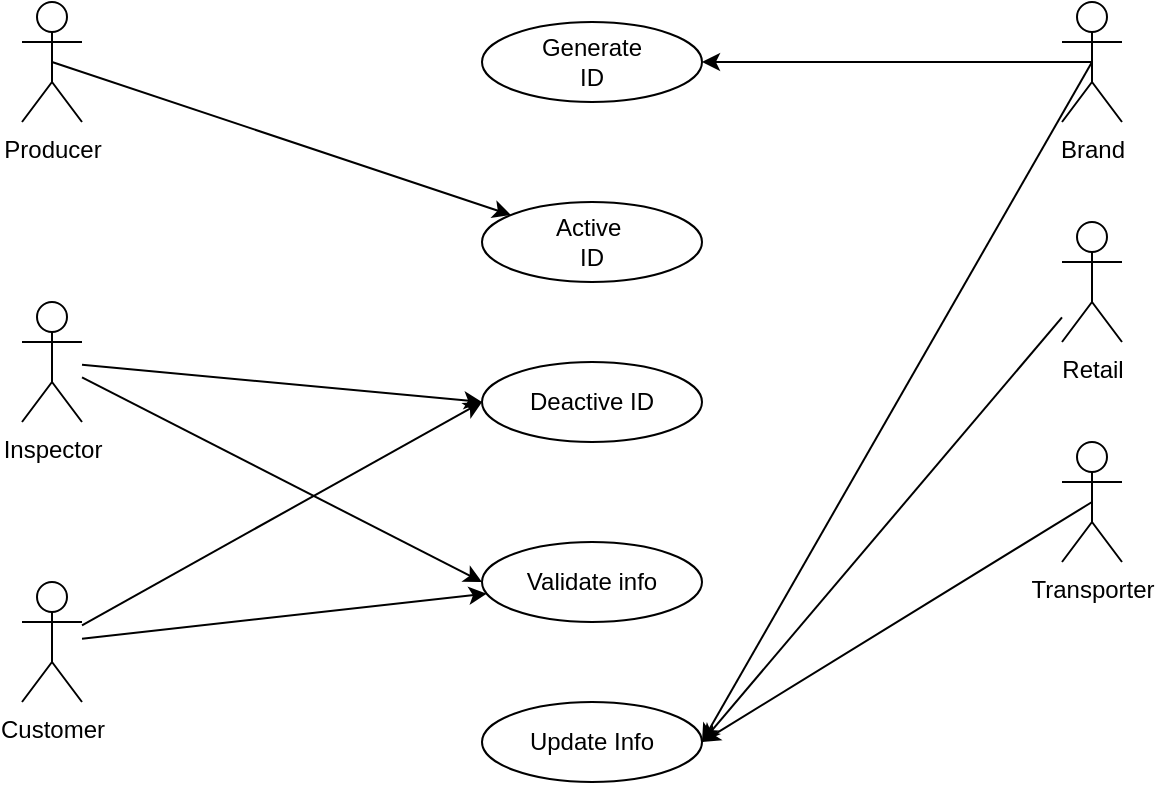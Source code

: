<mxfile version="12.6.5" type="github" pages="3">
  <diagram id="nksvuGeWxwrTVunCKfY6" name="useCase">
    <mxGraphModel dx="932" dy="438" grid="1" gridSize="10" guides="1" tooltips="1" connect="1" arrows="1" fold="1" page="1" pageScale="1" pageWidth="1169" pageHeight="827" math="0" shadow="0">
      <root>
        <mxCell id="0"/>
        <mxCell id="1" parent="0"/>
        <mxCell id="CqgRX8FtGQiThjEqMBvc-17" style="edgeStyle=none;rounded=0;orthogonalLoop=1;jettySize=auto;html=1;" parent="1" source="vSNpblKckmbxAvy8a_Fv-1" target="CqgRX8FtGQiThjEqMBvc-16" edge="1">
          <mxGeometry relative="1" as="geometry"/>
        </mxCell>
        <mxCell id="CqgRX8FtGQiThjEqMBvc-21" style="edgeStyle=none;rounded=0;orthogonalLoop=1;jettySize=auto;html=1;entryX=0;entryY=0.5;entryDx=0;entryDy=0;" parent="1" source="vSNpblKckmbxAvy8a_Fv-1" target="CqgRX8FtGQiThjEqMBvc-19" edge="1">
          <mxGeometry relative="1" as="geometry"/>
        </mxCell>
        <mxCell id="vSNpblKckmbxAvy8a_Fv-1" value="Customer" style="shape=umlActor;html=1;verticalLabelPosition=bottom;verticalAlign=top;align=center;" parent="1" vertex="1">
          <mxGeometry x="180" y="410" width="30" height="60" as="geometry"/>
        </mxCell>
        <mxCell id="vSNpblKckmbxAvy8a_Fv-3" value="Generate &lt;br&gt;ID" style="ellipse;whiteSpace=wrap;html=1;" parent="1" vertex="1">
          <mxGeometry x="410" y="130" width="110" height="40" as="geometry"/>
        </mxCell>
        <mxCell id="CqgRX8FtGQiThjEqMBvc-22" style="edgeStyle=none;rounded=0;orthogonalLoop=1;jettySize=auto;html=1;entryX=0;entryY=0.5;entryDx=0;entryDy=0;" parent="1" source="uFN37FTo8-szNVi0gwyl-5" target="CqgRX8FtGQiThjEqMBvc-16" edge="1">
          <mxGeometry relative="1" as="geometry"/>
        </mxCell>
        <mxCell id="CqgRX8FtGQiThjEqMBvc-23" style="edgeStyle=none;rounded=0;orthogonalLoop=1;jettySize=auto;html=1;entryX=0;entryY=0.5;entryDx=0;entryDy=0;" parent="1" source="uFN37FTo8-szNVi0gwyl-5" target="CqgRX8FtGQiThjEqMBvc-19" edge="1">
          <mxGeometry relative="1" as="geometry"/>
        </mxCell>
        <mxCell id="uFN37FTo8-szNVi0gwyl-5" value="Inspector" style="shape=umlActor;html=1;verticalLabelPosition=bottom;verticalAlign=top;align=center;" parent="1" vertex="1">
          <mxGeometry x="180" y="270" width="30" height="60" as="geometry"/>
        </mxCell>
        <mxCell id="CqgRX8FtGQiThjEqMBvc-10" style="edgeStyle=orthogonalEdgeStyle;rounded=0;orthogonalLoop=1;jettySize=auto;html=1;exitX=0.5;exitY=0.5;exitDx=0;exitDy=0;exitPerimeter=0;" parent="1" source="uFN37FTo8-szNVi0gwyl-6" target="vSNpblKckmbxAvy8a_Fv-3" edge="1">
          <mxGeometry relative="1" as="geometry"/>
        </mxCell>
        <mxCell id="CqgRX8FtGQiThjEqMBvc-15" style="rounded=0;orthogonalLoop=1;jettySize=auto;html=1;exitX=0.5;exitY=0.5;exitDx=0;exitDy=0;exitPerimeter=0;entryX=1;entryY=0.5;entryDx=0;entryDy=0;" parent="1" source="uFN37FTo8-szNVi0gwyl-6" target="CqgRX8FtGQiThjEqMBvc-13" edge="1">
          <mxGeometry relative="1" as="geometry"/>
        </mxCell>
        <mxCell id="uFN37FTo8-szNVi0gwyl-6" value="Brand" style="shape=umlActor;html=1;verticalLabelPosition=bottom;verticalAlign=top;align=center;" parent="1" vertex="1">
          <mxGeometry x="700" y="120" width="30" height="60" as="geometry"/>
        </mxCell>
        <mxCell id="CqgRX8FtGQiThjEqMBvc-14" style="rounded=0;orthogonalLoop=1;jettySize=auto;html=1;exitX=0.5;exitY=0.5;exitDx=0;exitDy=0;exitPerimeter=0;entryX=1;entryY=0.5;entryDx=0;entryDy=0;" parent="1" source="uFN37FTo8-szNVi0gwyl-7" target="CqgRX8FtGQiThjEqMBvc-13" edge="1">
          <mxGeometry relative="1" as="geometry"/>
        </mxCell>
        <mxCell id="uFN37FTo8-szNVi0gwyl-7" value="Transporter" style="shape=umlActor;html=1;verticalLabelPosition=bottom;verticalAlign=top;align=center;" parent="1" vertex="1">
          <mxGeometry x="700" y="340" width="30" height="60" as="geometry"/>
        </mxCell>
        <mxCell id="CqgRX8FtGQiThjEqMBvc-12" style="rounded=0;orthogonalLoop=1;jettySize=auto;html=1;exitX=0.5;exitY=0.5;exitDx=0;exitDy=0;exitPerimeter=0;" parent="1" source="CqgRX8FtGQiThjEqMBvc-2" target="CqgRX8FtGQiThjEqMBvc-11" edge="1">
          <mxGeometry relative="1" as="geometry"/>
        </mxCell>
        <mxCell id="CqgRX8FtGQiThjEqMBvc-2" value="Producer" style="shape=umlActor;html=1;verticalLabelPosition=bottom;verticalAlign=top;align=center;" parent="1" vertex="1">
          <mxGeometry x="180" y="120" width="30" height="60" as="geometry"/>
        </mxCell>
        <mxCell id="CqgRX8FtGQiThjEqMBvc-11" value="Active&amp;nbsp;&lt;br&gt;ID" style="ellipse;whiteSpace=wrap;html=1;" parent="1" vertex="1">
          <mxGeometry x="410" y="220" width="110" height="40" as="geometry"/>
        </mxCell>
        <mxCell id="CqgRX8FtGQiThjEqMBvc-13" value="Update Info" style="ellipse;whiteSpace=wrap;html=1;" parent="1" vertex="1">
          <mxGeometry x="410" y="470" width="110" height="40" as="geometry"/>
        </mxCell>
        <mxCell id="CqgRX8FtGQiThjEqMBvc-16" value="Validate info" style="ellipse;whiteSpace=wrap;html=1;" parent="1" vertex="1">
          <mxGeometry x="410" y="390" width="110" height="40" as="geometry"/>
        </mxCell>
        <mxCell id="CqgRX8FtGQiThjEqMBvc-19" value="Deactive ID" style="ellipse;whiteSpace=wrap;html=1;" parent="1" vertex="1">
          <mxGeometry x="410" y="300" width="110" height="40" as="geometry"/>
        </mxCell>
        <mxCell id="qUduduxhzJnPnH2KdTUB-3" style="edgeStyle=none;rounded=0;orthogonalLoop=1;jettySize=auto;html=1;entryX=1;entryY=0.5;entryDx=0;entryDy=0;" parent="1" source="qUduduxhzJnPnH2KdTUB-2" target="CqgRX8FtGQiThjEqMBvc-13" edge="1">
          <mxGeometry relative="1" as="geometry"/>
        </mxCell>
        <mxCell id="qUduduxhzJnPnH2KdTUB-2" value="Retail" style="shape=umlActor;html=1;verticalLabelPosition=bottom;verticalAlign=top;align=center;" parent="1" vertex="1">
          <mxGeometry x="700" y="230" width="30" height="60" as="geometry"/>
        </mxCell>
      </root>
    </mxGraphModel>
  </diagram>
  <diagram id="bHbo3EqNhxjC3z59tRR1" name="Flow">
    <mxGraphModel dx="1331" dy="626" grid="1" gridSize="10" guides="1" tooltips="1" connect="1" arrows="1" fold="1" page="1" pageScale="1" pageWidth="1169" pageHeight="827" math="0" shadow="0">
      <root>
        <mxCell id="XoArLasG3t8UCexi_esO-0"/>
        <mxCell id="XoArLasG3t8UCexi_esO-1" parent="XoArLasG3t8UCexi_esO-0"/>
        <mxCell id="F9qyHLBw6WuoYQ3u9pmd-2" style="edgeStyle=none;rounded=0;orthogonalLoop=1;jettySize=auto;html=1;exitX=0.5;exitY=1;exitDx=0;exitDy=0;exitPerimeter=0;" parent="XoArLasG3t8UCexi_esO-1" source="F9qyHLBw6WuoYQ3u9pmd-0" target="F9qyHLBw6WuoYQ3u9pmd-1" edge="1">
          <mxGeometry relative="1" as="geometry"/>
        </mxCell>
        <mxCell id="F9qyHLBw6WuoYQ3u9pmd-0" value="" style="html=1;shape=mxgraph.sysml.actFinal;strokeWidth=2;verticalLabelPosition=bottom;verticalAlignment=top;" parent="XoArLasG3t8UCexi_esO-1" vertex="1">
          <mxGeometry x="215" y="80" width="10" height="10" as="geometry"/>
        </mxCell>
        <mxCell id="F9qyHLBw6WuoYQ3u9pmd-8" style="edgeStyle=none;rounded=0;orthogonalLoop=1;jettySize=auto;html=1;exitX=1;exitY=0.5;exitDx=0;exitDy=0;entryX=0;entryY=0.5;entryDx=0;entryDy=0;" parent="XoArLasG3t8UCexi_esO-1" source="F9qyHLBw6WuoYQ3u9pmd-1" target="F9qyHLBw6WuoYQ3u9pmd-7" edge="1">
          <mxGeometry relative="1" as="geometry"/>
        </mxCell>
        <mxCell id="F9qyHLBw6WuoYQ3u9pmd-1" value="Generate ID" style="shape=rect;html=1;rounded=1;whiteSpace=wrap;align=center;" parent="XoArLasG3t8UCexi_esO-1" vertex="1">
          <mxGeometry x="190" y="120" width="60" height="30" as="geometry"/>
        </mxCell>
        <mxCell id="F9qyHLBw6WuoYQ3u9pmd-5" value="Brand" style="text;html=1;align=center;verticalAlign=middle;resizable=0;points=[];autosize=1;" parent="XoArLasG3t8UCexi_esO-1" vertex="1">
          <mxGeometry x="195" y="10" width="50" height="20" as="geometry"/>
        </mxCell>
        <mxCell id="F9qyHLBw6WuoYQ3u9pmd-6" value="Producer" style="text;html=1;align=center;verticalAlign=middle;resizable=0;points=[];autosize=1;" parent="XoArLasG3t8UCexi_esO-1" vertex="1">
          <mxGeometry x="380" y="10" width="60" height="20" as="geometry"/>
        </mxCell>
        <mxCell id="F9qyHLBw6WuoYQ3u9pmd-16" style="edgeStyle=none;rounded=0;orthogonalLoop=1;jettySize=auto;html=1;exitX=1;exitY=0.5;exitDx=0;exitDy=0;entryX=0;entryY=0.5;entryDx=0;entryDy=0;" parent="XoArLasG3t8UCexi_esO-1" source="F9qyHLBw6WuoYQ3u9pmd-7" target="F9qyHLBw6WuoYQ3u9pmd-15" edge="1">
          <mxGeometry relative="1" as="geometry"/>
        </mxCell>
        <mxCell id="F9qyHLBw6WuoYQ3u9pmd-7" value="Active ID" style="shape=rect;html=1;rounded=1;whiteSpace=wrap;align=center;" parent="XoArLasG3t8UCexi_esO-1" vertex="1">
          <mxGeometry x="380" y="120" width="60" height="30" as="geometry"/>
        </mxCell>
        <mxCell id="F9qyHLBw6WuoYQ3u9pmd-11" value="" style="endArrow=none;html=1;" parent="XoArLasG3t8UCexi_esO-1" edge="1">
          <mxGeometry width="50" height="50" relative="1" as="geometry">
            <mxPoint x="800" y="315.854" as="sourcePoint"/>
            <mxPoint x="800.0" y="10" as="targetPoint"/>
          </mxGeometry>
        </mxCell>
        <mxCell id="F9qyHLBw6WuoYQ3u9pmd-13" value="" style="endArrow=none;html=1;" parent="XoArLasG3t8UCexi_esO-1" edge="1">
          <mxGeometry width="50" height="50" relative="1" as="geometry">
            <mxPoint x="170" y="40" as="sourcePoint"/>
            <mxPoint x="960" y="40" as="targetPoint"/>
          </mxGeometry>
        </mxCell>
        <mxCell id="F9qyHLBw6WuoYQ3u9pmd-14" value="Transporter" style="text;html=1;align=center;verticalAlign=middle;resizable=0;points=[];autosize=1;" parent="XoArLasG3t8UCexi_esO-1" vertex="1">
          <mxGeometry x="520" y="10" width="80" height="20" as="geometry"/>
        </mxCell>
        <mxCell id="KVcyIooqnfLDOHt19eM6-3" style="edgeStyle=none;rounded=0;orthogonalLoop=1;jettySize=auto;html=1;exitX=1;exitY=0.5;exitDx=0;exitDy=0;" parent="XoArLasG3t8UCexi_esO-1" source="F9qyHLBw6WuoYQ3u9pmd-15" target="KVcyIooqnfLDOHt19eM6-2" edge="1">
          <mxGeometry relative="1" as="geometry"/>
        </mxCell>
        <mxCell id="F9qyHLBw6WuoYQ3u9pmd-15" value="Update Info" style="shape=rect;html=1;rounded=1;whiteSpace=wrap;align=center;" parent="XoArLasG3t8UCexi_esO-1" vertex="1">
          <mxGeometry x="530" y="120" width="60" height="30" as="geometry"/>
        </mxCell>
        <mxCell id="KVcyIooqnfLDOHt19eM6-0" value="Retail" style="text;html=1;align=center;verticalAlign=middle;resizable=0;points=[];autosize=1;" parent="XoArLasG3t8UCexi_esO-1" vertex="1">
          <mxGeometry x="690" y="10" width="50" height="20" as="geometry"/>
        </mxCell>
        <mxCell id="KVcyIooqnfLDOHt19eM6-8" style="edgeStyle=none;rounded=0;orthogonalLoop=1;jettySize=auto;html=1;entryX=0;entryY=0.5;entryDx=0;entryDy=0;" parent="XoArLasG3t8UCexi_esO-1" target="KVcyIooqnfLDOHt19eM6-6" edge="1">
          <mxGeometry relative="1" as="geometry">
            <mxPoint x="750" y="135" as="sourcePoint"/>
          </mxGeometry>
        </mxCell>
        <mxCell id="KVcyIooqnfLDOHt19eM6-2" value="Update Info" style="shape=rect;html=1;rounded=1;whiteSpace=wrap;align=center;" parent="XoArLasG3t8UCexi_esO-1" vertex="1">
          <mxGeometry x="685" y="120" width="60" height="30" as="geometry"/>
        </mxCell>
        <mxCell id="KVcyIooqnfLDOHt19eM6-4" value="Customer" style="text;html=1;align=center;verticalAlign=middle;resizable=0;points=[];autosize=1;" parent="XoArLasG3t8UCexi_esO-1" vertex="1">
          <mxGeometry x="845" y="10" width="70" height="20" as="geometry"/>
        </mxCell>
        <mxCell id="KVcyIooqnfLDOHt19eM6-13" style="edgeStyle=none;rounded=0;orthogonalLoop=1;jettySize=auto;html=1;exitX=0.5;exitY=1;exitDx=0;exitDy=0;entryX=0.5;entryY=0;entryDx=0;entryDy=0;" parent="XoArLasG3t8UCexi_esO-1" source="KVcyIooqnfLDOHt19eM6-6" edge="1">
          <mxGeometry relative="1" as="geometry">
            <mxPoint x="880" y="190" as="targetPoint"/>
          </mxGeometry>
        </mxCell>
        <mxCell id="KVcyIooqnfLDOHt19eM6-6" value="Validate Info" style="shape=rect;html=1;rounded=1;whiteSpace=wrap;align=center;" parent="XoArLasG3t8UCexi_esO-1" vertex="1">
          <mxGeometry x="850" y="120" width="60" height="30" as="geometry"/>
        </mxCell>
        <mxCell id="KVcyIooqnfLDOHt19eM6-18" style="edgeStyle=none;rounded=0;orthogonalLoop=1;jettySize=auto;html=1;exitX=0.5;exitY=1;exitDx=0;exitDy=0;entryX=0.5;entryY=0;entryDx=0;entryDy=0;" parent="XoArLasG3t8UCexi_esO-1" source="KVcyIooqnfLDOHt19eM6-14" target="KVcyIooqnfLDOHt19eM6-15" edge="1">
          <mxGeometry relative="1" as="geometry"/>
        </mxCell>
        <mxCell id="KVcyIooqnfLDOHt19eM6-14" value="Buy" style="shape=rect;html=1;rounded=1;whiteSpace=wrap;align=center;" parent="XoArLasG3t8UCexi_esO-1" vertex="1">
          <mxGeometry x="850" y="180" width="60" height="30" as="geometry"/>
        </mxCell>
        <mxCell id="KVcyIooqnfLDOHt19eM6-15" value="Deactive ID" style="shape=rect;html=1;rounded=1;whiteSpace=wrap;align=center;" parent="XoArLasG3t8UCexi_esO-1" vertex="1">
          <mxGeometry x="850" y="240" width="60" height="30" as="geometry"/>
        </mxCell>
        <mxCell id="KVcyIooqnfLDOHt19eM6-20" value="" style="endArrow=none;html=1;" parent="XoArLasG3t8UCexi_esO-1" edge="1">
          <mxGeometry width="50" height="50" relative="1" as="geometry">
            <mxPoint x="640" y="315.854" as="sourcePoint"/>
            <mxPoint x="640" y="10.0" as="targetPoint"/>
          </mxGeometry>
        </mxCell>
        <mxCell id="KVcyIooqnfLDOHt19eM6-22" value="" style="endArrow=none;html=1;" parent="XoArLasG3t8UCexi_esO-1" edge="1">
          <mxGeometry width="50" height="50" relative="1" as="geometry">
            <mxPoint x="480" y="315.854" as="sourcePoint"/>
            <mxPoint x="480" y="10.0" as="targetPoint"/>
          </mxGeometry>
        </mxCell>
        <mxCell id="KVcyIooqnfLDOHt19eM6-23" value="" style="endArrow=none;html=1;" parent="XoArLasG3t8UCexi_esO-1" edge="1">
          <mxGeometry width="50" height="50" relative="1" as="geometry">
            <mxPoint x="310" y="315.854" as="sourcePoint"/>
            <mxPoint x="310" y="10.0" as="targetPoint"/>
          </mxGeometry>
        </mxCell>
      </root>
    </mxGraphModel>
  </diagram>
  <diagram id="V9nVQxa28z32MNqiunTw" name="Data flow">
        <mxGraphModel dx="3033" dy="974" grid="1" gridSize="10" guides="1" tooltips="1" connect="1" arrows="1" fold="1" page="1" pageScale="1" pageWidth="1169" pageHeight="827" math="0" shadow="0">
            <root>
                <mxCell id="vF4jnY9H0wYPeIXsgqIk-0"/>
                <mxCell id="vF4jnY9H0wYPeIXsgqIk-1" parent="vF4jnY9H0wYPeIXsgqIk-0"/>
                <mxCell id="7I3kt75cxMb0EZfk8cyF-0" value="" style="shape=partialRectangle;right=0;left=0;strokeColor=#dddddd;fillColor=#ffffff;whiteSpace=wrap;" vertex="1" parent="vF4jnY9H0wYPeIXsgqIk-1">
                    <mxGeometry x="-240" y="40" width="380" height="140" as="geometry"/>
                  </mxCell>
                <mxCell id="7I3kt75cxMb0EZfk8cyF-1" value="" style="html=1;shadow=0;dashed=0;shape=mxgraph.bootstrap.horLines;strokeColor=inherit;fillColor=#000000;fillOpacity=3;resizeWidth=1;" vertex="1" parent="7I3kt75cxMb0EZfk8cyF-0">
                    <mxGeometry width="380.0" height="40" relative="1" as="geometry"/>
                  </mxCell>
                <mxCell id="7I3kt75cxMb0EZfk8cyF-2" value="Key" style="html=1;shadow=0;dashed=0;shape=mxgraph.bootstrap.rect;strokeColor=none;fillColor=none;fontSize=14;fontStyle=1;align=left;whiteSpace=wrap;resizeHeight=1;" vertex="1" parent="7I3kt75cxMb0EZfk8cyF-1">
                    <mxGeometry width="150" height="40" relative="1" as="geometry">
                        <mxPoint x="10" as="offset"/>
                      </mxGeometry>
                  </mxCell>
                <mxCell id="7I3kt75cxMb0EZfk8cyF-3" value="Value" style="html=1;shadow=0;dashed=0;shape=mxgraph.bootstrap.rect;strokeColor=none;fillColor=none;fontSize=14;fontStyle=1;align=left;whiteSpace=wrap;resizeHeight=1;" vertex="1" parent="7I3kt75cxMb0EZfk8cyF-1">
                    <mxGeometry width="150" height="40" relative="1" as="geometry">
                        <mxPoint x="200" as="offset"/>
                      </mxGeometry>
                  </mxCell>
                <mxCell id="7I3kt75cxMb0EZfk8cyF-4" value="" style="strokeColor=inherit;fillColor=inherit;gradientColor=inherit;html=1;shadow=0;dashed=0;shape=mxgraph.bootstrap.horLines;resizeWidth=1;" vertex="1" parent="7I3kt75cxMb0EZfk8cyF-0">
                    <mxGeometry width="380.0" height="50" relative="1" as="geometry">
                        <mxPoint y="40" as="offset"/>
                      </mxGeometry>
                  </mxCell>
                <mxCell id="7I3kt75cxMb0EZfk8cyF-5" value="ID" style="html=1;shadow=0;dashed=0;shape=mxgraph.bootstrap.rect;strokeColor=none;fillColor=none;fontSize=14;align=left;whiteSpace=wrap;resizeHeight=1;" vertex="1" parent="7I3kt75cxMb0EZfk8cyF-4">
                    <mxGeometry width="150" height="50" relative="1" as="geometry">
                        <mxPoint x="10" as="offset"/>
                      </mxGeometry>
                  </mxCell>
                <mxCell id="7I3kt75cxMb0EZfk8cyF-6" value="83af5bf8-16a9-4630-b217-de11ec2a3523" style="html=1;shadow=0;dashed=0;shape=mxgraph.bootstrap.rect;strokeColor=none;fillColor=none;fontSize=14;align=left;whiteSpace=wrap;resizeHeight=1;" vertex="1" parent="7I3kt75cxMb0EZfk8cyF-4">
                    <mxGeometry width="150" height="50" relative="1" as="geometry">
                        <mxPoint x="230" as="offset"/>
                      </mxGeometry>
                  </mxCell>
                <mxCell id="7I3kt75cxMb0EZfk8cyF-7" value="" style="strokeColor=inherit;fillColor=inherit;gradientColor=inherit;html=1;shadow=0;dashed=0;shape=mxgraph.bootstrap.horLines;resizeWidth=1;" vertex="1" parent="7I3kt75cxMb0EZfk8cyF-0">
                    <mxGeometry width="380.0" height="50" relative="1" as="geometry">
                        <mxPoint y="90" as="offset"/>
                      </mxGeometry>
                  </mxCell>
                <mxCell id="7I3kt75cxMb0EZfk8cyF-8" value="status" style="html=1;shadow=0;dashed=0;shape=mxgraph.bootstrap.rect;strokeColor=none;fillColor=none;fontSize=14;align=left;whiteSpace=wrap;resizeHeight=1;" vertex="1" parent="7I3kt75cxMb0EZfk8cyF-7">
                    <mxGeometry width="150" height="50" relative="1" as="geometry">
                        <mxPoint x="10" as="offset"/>
                      </mxGeometry>
                  </mxCell>
                <mxCell id="7I3kt75cxMb0EZfk8cyF-9" value="disable" style="html=1;shadow=0;dashed=0;shape=mxgraph.bootstrap.rect;strokeColor=none;fillColor=none;fontSize=14;align=left;whiteSpace=wrap;resizeHeight=1;" vertex="1" parent="7I3kt75cxMb0EZfk8cyF-7">
                    <mxGeometry width="150" height="50" relative="1" as="geometry">
                        <mxPoint x="230" as="offset"/>
                      </mxGeometry>
                  </mxCell>
                <mxCell id="2gKd5AyLNZ4BPTR488uZ-0" style="edgeStyle=none;rounded=0;orthogonalLoop=1;jettySize=auto;html=1;exitX=0.5;exitY=1;exitDx=0;exitDy=0;exitPerimeter=0;" edge="1" parent="vF4jnY9H0wYPeIXsgqIk-1" source="2gKd5AyLNZ4BPTR488uZ-1" target="2gKd5AyLNZ4BPTR488uZ-3">
                    <mxGeometry relative="1" as="geometry"/>
                  </mxCell>
                <mxCell id="2gKd5AyLNZ4BPTR488uZ-1" value="" style="html=1;shape=mxgraph.sysml.actFinal;strokeWidth=2;verticalLabelPosition=bottom;verticalAlignment=top;" vertex="1" parent="vF4jnY9H0wYPeIXsgqIk-1">
                    <mxGeometry x="215" y="80" width="10" height="10" as="geometry"/>
                  </mxCell>
                <mxCell id="2gKd5AyLNZ4BPTR488uZ-2" style="edgeStyle=none;rounded=0;orthogonalLoop=1;jettySize=auto;html=1;exitX=0.5;exitY=1;exitDx=0;exitDy=0;entryX=0.5;entryY=0;entryDx=0;entryDy=0;" edge="1" parent="vF4jnY9H0wYPeIXsgqIk-1" source="2gKd5AyLNZ4BPTR488uZ-3" target="2gKd5AyLNZ4BPTR488uZ-7">
                    <mxGeometry relative="1" as="geometry"/>
                  </mxCell>
                <mxCell id="2gKd5AyLNZ4BPTR488uZ-3" value="Generate ID" style="shape=rect;html=1;rounded=1;whiteSpace=wrap;align=center;" vertex="1" parent="vF4jnY9H0wYPeIXsgqIk-1">
                    <mxGeometry x="190" y="120" width="60" height="30" as="geometry"/>
                  </mxCell>
                <mxCell id="2gKd5AyLNZ4BPTR488uZ-6" style="edgeStyle=none;rounded=0;orthogonalLoop=1;jettySize=auto;html=1;exitX=0.5;exitY=1;exitDx=0;exitDy=0;entryX=0.5;entryY=0;entryDx=0;entryDy=0;" edge="1" parent="vF4jnY9H0wYPeIXsgqIk-1" source="2gKd5AyLNZ4BPTR488uZ-7" target="2gKd5AyLNZ4BPTR488uZ-12">
                    <mxGeometry relative="1" as="geometry"/>
                  </mxCell>
                <mxCell id="2gKd5AyLNZ4BPTR488uZ-7" value="Active ID" style="shape=rect;html=1;rounded=1;whiteSpace=wrap;align=center;" vertex="1" parent="vF4jnY9H0wYPeIXsgqIk-1">
                    <mxGeometry x="190" y="370" width="60" height="30" as="geometry"/>
                  </mxCell>
                <mxCell id="2gKd5AyLNZ4BPTR488uZ-145" style="edgeStyle=none;rounded=0;orthogonalLoop=1;jettySize=auto;html=1;" edge="1" parent="vF4jnY9H0wYPeIXsgqIk-1" source="2gKd5AyLNZ4BPTR488uZ-12" target="2gKd5AyLNZ4BPTR488uZ-20">
                    <mxGeometry relative="1" as="geometry"/>
                  </mxCell>
                <mxCell id="2gKd5AyLNZ4BPTR488uZ-12" value="Update Info" style="shape=rect;html=1;rounded=1;whiteSpace=wrap;align=center;" vertex="1" parent="vF4jnY9H0wYPeIXsgqIk-1">
                    <mxGeometry x="190" y="840" width="60" height="30" as="geometry"/>
                  </mxCell>
                <mxCell id="2gKd5AyLNZ4BPTR488uZ-20" value="Buy" style="shape=rect;html=1;rounded=1;whiteSpace=wrap;align=center;" vertex="1" parent="vF4jnY9H0wYPeIXsgqIk-1">
                    <mxGeometry x="190" y="1370" width="60" height="30" as="geometry"/>
                  </mxCell>
                <mxCell id="2gKd5AyLNZ4BPTR488uZ-26" value="" style="shape=partialRectangle;right=0;left=0;strokeColor=#dddddd;fillColor=#ffffff;whiteSpace=wrap;" vertex="1" parent="vF4jnY9H0wYPeIXsgqIk-1">
                    <mxGeometry x="-240" y="230" width="380" height="340" as="geometry"/>
                  </mxCell>
                <mxCell id="2gKd5AyLNZ4BPTR488uZ-27" value="" style="html=1;shadow=0;dashed=0;shape=mxgraph.bootstrap.horLines;strokeColor=inherit;fillColor=#000000;fillOpacity=3;resizeWidth=1;" vertex="1" parent="2gKd5AyLNZ4BPTR488uZ-26">
                    <mxGeometry width="380.0" height="40" relative="1" as="geometry"/>
                  </mxCell>
                <mxCell id="2gKd5AyLNZ4BPTR488uZ-28" value="Key" style="html=1;shadow=0;dashed=0;shape=mxgraph.bootstrap.rect;strokeColor=none;fillColor=none;fontSize=14;fontStyle=1;align=left;whiteSpace=wrap;resizeHeight=1;" vertex="1" parent="2gKd5AyLNZ4BPTR488uZ-27">
                    <mxGeometry width="150" height="40" relative="1" as="geometry">
                        <mxPoint x="10" as="offset"/>
                      </mxGeometry>
                  </mxCell>
                <mxCell id="2gKd5AyLNZ4BPTR488uZ-29" value="Value" style="html=1;shadow=0;dashed=0;shape=mxgraph.bootstrap.rect;strokeColor=none;fillColor=none;fontSize=14;fontStyle=1;align=left;whiteSpace=wrap;resizeHeight=1;" vertex="1" parent="2gKd5AyLNZ4BPTR488uZ-27">
                    <mxGeometry width="150" height="40" relative="1" as="geometry">
                        <mxPoint x="200" as="offset"/>
                      </mxGeometry>
                  </mxCell>
                <mxCell id="2gKd5AyLNZ4BPTR488uZ-30" value="" style="strokeColor=inherit;fillColor=inherit;gradientColor=inherit;html=1;shadow=0;dashed=0;shape=mxgraph.bootstrap.horLines;resizeWidth=1;" vertex="1" parent="2gKd5AyLNZ4BPTR488uZ-26">
                    <mxGeometry width="380.0" height="50" relative="1" as="geometry">
                        <mxPoint y="40" as="offset"/>
                      </mxGeometry>
                  </mxCell>
                <mxCell id="2gKd5AyLNZ4BPTR488uZ-31" value="ID" style="html=1;shadow=0;dashed=0;shape=mxgraph.bootstrap.rect;strokeColor=none;fillColor=none;fontSize=14;align=left;whiteSpace=wrap;resizeHeight=1;" vertex="1" parent="2gKd5AyLNZ4BPTR488uZ-30">
                    <mxGeometry width="150" height="50" relative="1" as="geometry">
                        <mxPoint x="10" as="offset"/>
                      </mxGeometry>
                  </mxCell>
                <mxCell id="2gKd5AyLNZ4BPTR488uZ-32" value="83af5bf8-16a9-4630-b217-de11ec2a3523" style="html=1;shadow=0;dashed=0;shape=mxgraph.bootstrap.rect;strokeColor=none;fillColor=none;fontSize=14;align=left;whiteSpace=wrap;resizeHeight=1;" vertex="1" parent="2gKd5AyLNZ4BPTR488uZ-30">
                    <mxGeometry width="150" height="50" relative="1" as="geometry">
                        <mxPoint x="230" as="offset"/>
                      </mxGeometry>
                  </mxCell>
                <mxCell id="2gKd5AyLNZ4BPTR488uZ-33" value="" style="strokeColor=inherit;fillColor=inherit;gradientColor=inherit;html=1;shadow=0;dashed=0;shape=mxgraph.bootstrap.horLines;resizeWidth=1;" vertex="1" parent="2gKd5AyLNZ4BPTR488uZ-26">
                    <mxGeometry width="380.0" height="50" relative="1" as="geometry">
                        <mxPoint y="90" as="offset"/>
                      </mxGeometry>
                  </mxCell>
                <mxCell id="2gKd5AyLNZ4BPTR488uZ-34" value="status" style="html=1;shadow=0;dashed=0;shape=mxgraph.bootstrap.rect;strokeColor=none;fillColor=none;fontSize=14;align=left;whiteSpace=wrap;resizeHeight=1;" vertex="1" parent="2gKd5AyLNZ4BPTR488uZ-33">
                    <mxGeometry width="150" height="50" relative="1" as="geometry">
                        <mxPoint x="10" as="offset"/>
                      </mxGeometry>
                  </mxCell>
                <mxCell id="2gKd5AyLNZ4BPTR488uZ-35" value="active" style="html=1;shadow=0;dashed=0;shape=mxgraph.bootstrap.rect;strokeColor=none;fillColor=none;fontSize=14;align=left;whiteSpace=wrap;resizeHeight=1;" vertex="1" parent="2gKd5AyLNZ4BPTR488uZ-33">
                    <mxGeometry width="150" height="50" relative="1" as="geometry">
                        <mxPoint x="230" as="offset"/>
                      </mxGeometry>
                  </mxCell>
                <mxCell id="2gKd5AyLNZ4BPTR488uZ-36" value="" style="strokeColor=inherit;fillColor=inherit;gradientColor=inherit;html=1;shadow=0;dashed=0;shape=mxgraph.bootstrap.horLines;resizeWidth=1;" vertex="1" parent="vF4jnY9H0wYPeIXsgqIk-1">
                    <mxGeometry x="-240" y="370" width="380.0" height="50" as="geometry">
                        <mxPoint y="90" as="offset"/>
                      </mxGeometry>
                  </mxCell>
                <mxCell id="2gKd5AyLNZ4BPTR488uZ-37" value="productName" style="html=1;shadow=0;dashed=0;shape=mxgraph.bootstrap.rect;strokeColor=none;fillColor=none;fontSize=14;align=left;whiteSpace=wrap;resizeHeight=1;" vertex="1" parent="2gKd5AyLNZ4BPTR488uZ-36">
                    <mxGeometry width="150" height="50" relative="1" as="geometry">
                        <mxPoint x="10" as="offset"/>
                      </mxGeometry>
                  </mxCell>
                <mxCell id="2gKd5AyLNZ4BPTR488uZ-38" value="Cà phê trung nguyên" style="html=1;shadow=0;dashed=0;shape=mxgraph.bootstrap.rect;strokeColor=none;fillColor=none;fontSize=14;align=left;whiteSpace=wrap;resizeHeight=1;" vertex="1" parent="2gKd5AyLNZ4BPTR488uZ-36">
                    <mxGeometry width="150" height="50" relative="1" as="geometry">
                        <mxPoint x="230" as="offset"/>
                      </mxGeometry>
                  </mxCell>
                <mxCell id="2gKd5AyLNZ4BPTR488uZ-39" value="" style="strokeColor=inherit;fillColor=inherit;gradientColor=inherit;html=1;shadow=0;dashed=0;shape=mxgraph.bootstrap.horLines;resizeWidth=1;" vertex="1" parent="vF4jnY9H0wYPeIXsgqIk-1">
                    <mxGeometry x="-240" y="420" width="380.0" height="50" as="geometry">
                        <mxPoint y="90" as="offset"/>
                      </mxGeometry>
                  </mxCell>
                <mxCell id="2gKd5AyLNZ4BPTR488uZ-40" value="time" style="html=1;shadow=0;dashed=0;shape=mxgraph.bootstrap.rect;strokeColor=none;fillColor=none;fontSize=14;align=left;whiteSpace=wrap;resizeHeight=1;" vertex="1" parent="2gKd5AyLNZ4BPTR488uZ-39">
                    <mxGeometry width="150" height="50" relative="1" as="geometry">
                        <mxPoint x="10" as="offset"/>
                      </mxGeometry>
                  </mxCell>
                <mxCell id="2gKd5AyLNZ4BPTR488uZ-41" value="&lt;span style=&quot;font-size: 12px ; white-space: nowrap&quot;&gt;Thứ Tư, 5 Tháng Hai, 2020&lt;/span&gt;" style="html=1;shadow=0;dashed=0;shape=mxgraph.bootstrap.rect;strokeColor=none;fillColor=none;fontSize=14;align=left;whiteSpace=wrap;resizeHeight=1;" vertex="1" parent="2gKd5AyLNZ4BPTR488uZ-39">
                    <mxGeometry width="150" height="50" relative="1" as="geometry">
                        <mxPoint x="230" as="offset"/>
                      </mxGeometry>
                  </mxCell>
                <mxCell id="2gKd5AyLNZ4BPTR488uZ-43" value="" style="strokeColor=inherit;fillColor=inherit;gradientColor=inherit;html=1;shadow=0;dashed=0;shape=mxgraph.bootstrap.horLines;resizeWidth=1;" vertex="1" parent="vF4jnY9H0wYPeIXsgqIk-1">
                    <mxGeometry x="-240" y="470" width="380.0" height="50" as="geometry">
                        <mxPoint y="90" as="offset"/>
                      </mxGeometry>
                  </mxCell>
                <mxCell id="2gKd5AyLNZ4BPTR488uZ-44" value="expired" style="html=1;shadow=0;dashed=0;shape=mxgraph.bootstrap.rect;strokeColor=none;fillColor=none;fontSize=14;align=left;whiteSpace=wrap;resizeHeight=1;" vertex="1" parent="2gKd5AyLNZ4BPTR488uZ-43">
                    <mxGeometry width="150" height="50" relative="1" as="geometry">
                        <mxPoint x="10" as="offset"/>
                      </mxGeometry>
                  </mxCell>
                <mxCell id="2gKd5AyLNZ4BPTR488uZ-45" value="&lt;span style=&quot;font-size: 12px ; white-space: nowrap&quot;&gt;Thứ Tư, 5 Tháng Hai, 2021&lt;/span&gt;" style="html=1;shadow=0;dashed=0;shape=mxgraph.bootstrap.rect;strokeColor=none;fillColor=none;fontSize=14;align=left;whiteSpace=wrap;resizeHeight=1;" vertex="1" parent="2gKd5AyLNZ4BPTR488uZ-43">
                    <mxGeometry width="150" height="50" relative="1" as="geometry">
                        <mxPoint x="230" as="offset"/>
                      </mxGeometry>
                  </mxCell>
                <mxCell id="2gKd5AyLNZ4BPTR488uZ-46" value="" style="strokeColor=inherit;fillColor=inherit;gradientColor=inherit;html=1;shadow=0;dashed=0;shape=mxgraph.bootstrap.horLines;resizeWidth=1;" vertex="1" parent="vF4jnY9H0wYPeIXsgqIk-1">
                    <mxGeometry x="-240" y="520" width="380.0" height="50" as="geometry">
                        <mxPoint y="90" as="offset"/>
                      </mxGeometry>
                  </mxCell>
                <mxCell id="2gKd5AyLNZ4BPTR488uZ-47" value="locationProducer" style="html=1;shadow=0;dashed=0;shape=mxgraph.bootstrap.rect;strokeColor=none;fillColor=none;fontSize=14;align=left;whiteSpace=wrap;resizeHeight=1;" vertex="1" parent="2gKd5AyLNZ4BPTR488uZ-46">
                    <mxGeometry width="150" height="50" relative="1" as="geometry">
                        <mxPoint x="10" as="offset"/>
                      </mxGeometry>
                  </mxCell>
                <mxCell id="2gKd5AyLNZ4BPTR488uZ-48" value="&lt;span style=&quot;font-family: &amp;#34;times new roman&amp;#34; ; font-size: 13px ; background-color: rgb(255 , 255 , 255)&quot;&gt;82- 84, Bui Thi Xuan st., Ben Thanh Ward, District 1, HCMCity&lt;/span&gt;" style="html=1;shadow=0;dashed=0;shape=mxgraph.bootstrap.rect;strokeColor=none;fillColor=none;fontSize=14;align=left;whiteSpace=wrap;resizeHeight=1;" vertex="1" parent="2gKd5AyLNZ4BPTR488uZ-46">
                    <mxGeometry width="150" height="50" relative="1" as="geometry">
                        <mxPoint x="230" as="offset"/>
                      </mxGeometry>
                  </mxCell>
                <mxCell id="2gKd5AyLNZ4BPTR488uZ-72" value="" style="shape=partialRectangle;right=0;left=0;strokeColor=#dddddd;fillColor=#ffffff;whiteSpace=wrap;" vertex="1" parent="vF4jnY9H0wYPeIXsgqIk-1">
                    <mxGeometry x="-230" y="630" width="380" height="340" as="geometry"/>
                  </mxCell>
                <mxCell id="2gKd5AyLNZ4BPTR488uZ-73" value="" style="html=1;shadow=0;dashed=0;shape=mxgraph.bootstrap.horLines;strokeColor=inherit;fillColor=#000000;fillOpacity=3;resizeWidth=1;" vertex="1" parent="2gKd5AyLNZ4BPTR488uZ-72">
                    <mxGeometry width="380.0" height="40" relative="1" as="geometry"/>
                  </mxCell>
                <mxCell id="2gKd5AyLNZ4BPTR488uZ-74" value="Key" style="html=1;shadow=0;dashed=0;shape=mxgraph.bootstrap.rect;strokeColor=none;fillColor=none;fontSize=14;fontStyle=1;align=left;whiteSpace=wrap;resizeHeight=1;" vertex="1" parent="2gKd5AyLNZ4BPTR488uZ-73">
                    <mxGeometry width="150" height="40" relative="1" as="geometry">
                        <mxPoint x="10" as="offset"/>
                      </mxGeometry>
                  </mxCell>
                <mxCell id="2gKd5AyLNZ4BPTR488uZ-75" value="Value" style="html=1;shadow=0;dashed=0;shape=mxgraph.bootstrap.rect;strokeColor=none;fillColor=none;fontSize=14;fontStyle=1;align=left;whiteSpace=wrap;resizeHeight=1;" vertex="1" parent="2gKd5AyLNZ4BPTR488uZ-73">
                    <mxGeometry width="150" height="40" relative="1" as="geometry">
                        <mxPoint x="200" as="offset"/>
                      </mxGeometry>
                  </mxCell>
                <mxCell id="2gKd5AyLNZ4BPTR488uZ-76" value="" style="strokeColor=inherit;fillColor=inherit;gradientColor=inherit;html=1;shadow=0;dashed=0;shape=mxgraph.bootstrap.horLines;resizeWidth=1;" vertex="1" parent="2gKd5AyLNZ4BPTR488uZ-72">
                    <mxGeometry width="380.0" height="50" relative="1" as="geometry">
                        <mxPoint y="40" as="offset"/>
                      </mxGeometry>
                  </mxCell>
                <mxCell id="2gKd5AyLNZ4BPTR488uZ-77" value="ID" style="html=1;shadow=0;dashed=0;shape=mxgraph.bootstrap.rect;strokeColor=none;fillColor=none;fontSize=14;align=left;whiteSpace=wrap;resizeHeight=1;" vertex="1" parent="2gKd5AyLNZ4BPTR488uZ-76">
                    <mxGeometry width="150" height="50" relative="1" as="geometry">
                        <mxPoint x="10" as="offset"/>
                      </mxGeometry>
                  </mxCell>
                <mxCell id="2gKd5AyLNZ4BPTR488uZ-78" value="83af5bf8-16a9-4630-b217-de11ec2a3523" style="html=1;shadow=0;dashed=0;shape=mxgraph.bootstrap.rect;strokeColor=none;fillColor=none;fontSize=14;align=left;whiteSpace=wrap;resizeHeight=1;" vertex="1" parent="2gKd5AyLNZ4BPTR488uZ-76">
                    <mxGeometry width="150" height="50" relative="1" as="geometry">
                        <mxPoint x="230" as="offset"/>
                      </mxGeometry>
                  </mxCell>
                <mxCell id="2gKd5AyLNZ4BPTR488uZ-79" value="" style="strokeColor=inherit;fillColor=inherit;gradientColor=inherit;html=1;shadow=0;dashed=0;shape=mxgraph.bootstrap.horLines;resizeWidth=1;" vertex="1" parent="2gKd5AyLNZ4BPTR488uZ-72">
                    <mxGeometry width="380.0" height="50" relative="1" as="geometry">
                        <mxPoint y="90" as="offset"/>
                      </mxGeometry>
                  </mxCell>
                <mxCell id="2gKd5AyLNZ4BPTR488uZ-80" value="status" style="html=1;shadow=0;dashed=0;shape=mxgraph.bootstrap.rect;strokeColor=none;fillColor=none;fontSize=14;align=left;whiteSpace=wrap;resizeHeight=1;" vertex="1" parent="2gKd5AyLNZ4BPTR488uZ-79">
                    <mxGeometry width="150" height="50" relative="1" as="geometry">
                        <mxPoint x="10" as="offset"/>
                      </mxGeometry>
                  </mxCell>
                <mxCell id="2gKd5AyLNZ4BPTR488uZ-81" value="active" style="html=1;shadow=0;dashed=0;shape=mxgraph.bootstrap.rect;strokeColor=none;fillColor=none;fontSize=14;align=left;whiteSpace=wrap;resizeHeight=1;" vertex="1" parent="2gKd5AyLNZ4BPTR488uZ-79">
                    <mxGeometry width="150" height="50" relative="1" as="geometry">
                        <mxPoint x="230" as="offset"/>
                      </mxGeometry>
                  </mxCell>
                <mxCell id="2gKd5AyLNZ4BPTR488uZ-82" value="" style="strokeColor=inherit;fillColor=inherit;gradientColor=inherit;html=1;shadow=0;dashed=0;shape=mxgraph.bootstrap.horLines;resizeWidth=1;" vertex="1" parent="vF4jnY9H0wYPeIXsgqIk-1">
                    <mxGeometry x="-230" y="770" width="380.0" height="50" as="geometry">
                        <mxPoint y="90" as="offset"/>
                      </mxGeometry>
                  </mxCell>
                <mxCell id="2gKd5AyLNZ4BPTR488uZ-83" value="productName" style="html=1;shadow=0;dashed=0;shape=mxgraph.bootstrap.rect;strokeColor=none;fillColor=none;fontSize=14;align=left;whiteSpace=wrap;resizeHeight=1;" vertex="1" parent="2gKd5AyLNZ4BPTR488uZ-82">
                    <mxGeometry width="150" height="50" relative="1" as="geometry">
                        <mxPoint x="10" as="offset"/>
                      </mxGeometry>
                  </mxCell>
                <mxCell id="2gKd5AyLNZ4BPTR488uZ-84" value="Cà phê trung nguyên" style="html=1;shadow=0;dashed=0;shape=mxgraph.bootstrap.rect;strokeColor=none;fillColor=none;fontSize=14;align=left;whiteSpace=wrap;resizeHeight=1;" vertex="1" parent="2gKd5AyLNZ4BPTR488uZ-82">
                    <mxGeometry width="150" height="50" relative="1" as="geometry">
                        <mxPoint x="230" as="offset"/>
                      </mxGeometry>
                  </mxCell>
                <mxCell id="2gKd5AyLNZ4BPTR488uZ-85" value="" style="strokeColor=inherit;fillColor=inherit;gradientColor=inherit;html=1;shadow=0;dashed=0;shape=mxgraph.bootstrap.horLines;resizeWidth=1;" vertex="1" parent="vF4jnY9H0wYPeIXsgqIk-1">
                    <mxGeometry x="-230" y="820" width="380.0" height="50" as="geometry">
                        <mxPoint y="90" as="offset"/>
                      </mxGeometry>
                  </mxCell>
                <mxCell id="2gKd5AyLNZ4BPTR488uZ-86" value="createdTime" style="html=1;shadow=0;dashed=0;shape=mxgraph.bootstrap.rect;strokeColor=none;fillColor=none;fontSize=14;align=left;whiteSpace=wrap;resizeHeight=1;" vertex="1" parent="2gKd5AyLNZ4BPTR488uZ-85">
                    <mxGeometry width="150" height="50" relative="1" as="geometry">
                        <mxPoint x="10" as="offset"/>
                      </mxGeometry>
                  </mxCell>
                <mxCell id="2gKd5AyLNZ4BPTR488uZ-87" value="&lt;span style=&quot;font-size: 12px ; white-space: nowrap&quot;&gt;Thứ Tư, 5 Tháng Hai, 2020&lt;/span&gt;" style="html=1;shadow=0;dashed=0;shape=mxgraph.bootstrap.rect;strokeColor=none;fillColor=none;fontSize=14;align=left;whiteSpace=wrap;resizeHeight=1;" vertex="1" parent="2gKd5AyLNZ4BPTR488uZ-85">
                    <mxGeometry width="150" height="50" relative="1" as="geometry">
                        <mxPoint x="230" as="offset"/>
                      </mxGeometry>
                  </mxCell>
                <mxCell id="2gKd5AyLNZ4BPTR488uZ-88" value="" style="strokeColor=inherit;fillColor=inherit;gradientColor=inherit;html=1;shadow=0;dashed=0;shape=mxgraph.bootstrap.horLines;resizeWidth=1;" vertex="1" parent="vF4jnY9H0wYPeIXsgqIk-1">
                    <mxGeometry x="-230" y="870" width="380.0" height="50" as="geometry">
                        <mxPoint y="90" as="offset"/>
                      </mxGeometry>
                  </mxCell>
                <mxCell id="2gKd5AyLNZ4BPTR488uZ-89" value="expired" style="html=1;shadow=0;dashed=0;shape=mxgraph.bootstrap.rect;strokeColor=none;fillColor=none;fontSize=14;align=left;whiteSpace=wrap;resizeHeight=1;" vertex="1" parent="2gKd5AyLNZ4BPTR488uZ-88">
                    <mxGeometry width="150" height="50" relative="1" as="geometry">
                        <mxPoint x="10" as="offset"/>
                      </mxGeometry>
                  </mxCell>
                <mxCell id="2gKd5AyLNZ4BPTR488uZ-90" value="&lt;span style=&quot;font-size: 12px ; white-space: nowrap&quot;&gt;Thứ Tư, 5 Tháng Hai, 2021&lt;/span&gt;" style="html=1;shadow=0;dashed=0;shape=mxgraph.bootstrap.rect;strokeColor=none;fillColor=none;fontSize=14;align=left;whiteSpace=wrap;resizeHeight=1;" vertex="1" parent="2gKd5AyLNZ4BPTR488uZ-88">
                    <mxGeometry width="150" height="50" relative="1" as="geometry">
                        <mxPoint x="230" as="offset"/>
                      </mxGeometry>
                  </mxCell>
                <mxCell id="2gKd5AyLNZ4BPTR488uZ-91" value="" style="strokeColor=inherit;fillColor=inherit;gradientColor=inherit;html=1;shadow=0;dashed=0;shape=mxgraph.bootstrap.horLines;resizeWidth=1;" vertex="1" parent="vF4jnY9H0wYPeIXsgqIk-1">
                    <mxGeometry x="-230" y="920" width="380.0" height="50" as="geometry">
                        <mxPoint y="90" as="offset"/>
                      </mxGeometry>
                  </mxCell>
                <mxCell id="2gKd5AyLNZ4BPTR488uZ-92" value="locationProducer" style="html=1;shadow=0;dashed=0;shape=mxgraph.bootstrap.rect;strokeColor=none;fillColor=none;fontSize=14;align=left;whiteSpace=wrap;resizeHeight=1;" vertex="1" parent="2gKd5AyLNZ4BPTR488uZ-91">
                    <mxGeometry width="150" height="50" relative="1" as="geometry">
                        <mxPoint x="10" as="offset"/>
                      </mxGeometry>
                  </mxCell>
                <mxCell id="2gKd5AyLNZ4BPTR488uZ-93" value="&lt;span style=&quot;font-family: &amp;#34;times new roman&amp;#34; ; font-size: 13px ; background-color: rgb(255 , 255 , 255)&quot;&gt;82- 84, Bui Thi Xuan st., Ben Thanh Ward, District 1, HCMCity&lt;/span&gt;" style="html=1;shadow=0;dashed=0;shape=mxgraph.bootstrap.rect;strokeColor=none;fillColor=none;fontSize=14;align=left;whiteSpace=wrap;resizeHeight=1;" vertex="1" parent="2gKd5AyLNZ4BPTR488uZ-91">
                    <mxGeometry width="150" height="50" relative="1" as="geometry">
                        <mxPoint x="230" as="offset"/>
                      </mxGeometry>
                  </mxCell>
                <mxCell id="2gKd5AyLNZ4BPTR488uZ-94" value="" style="strokeColor=inherit;fillColor=inherit;gradientColor=inherit;html=1;shadow=0;dashed=0;shape=mxgraph.bootstrap.horLines;resizeWidth=1;" vertex="1" parent="vF4jnY9H0wYPeIXsgqIk-1">
                    <mxGeometry x="-230" y="970" width="380.0" height="50" as="geometry">
                        <mxPoint y="90" as="offset"/>
                      </mxGeometry>
                  </mxCell>
                <mxCell id="2gKd5AyLNZ4BPTR488uZ-95" value="transporter" style="html=1;shadow=0;dashed=0;shape=mxgraph.bootstrap.rect;strokeColor=none;fillColor=none;fontSize=14;align=left;whiteSpace=wrap;resizeHeight=1;" vertex="1" parent="2gKd5AyLNZ4BPTR488uZ-94">
                    <mxGeometry width="150" height="50" relative="1" as="geometry">
                        <mxPoint x="10" as="offset"/>
                      </mxGeometry>
                  </mxCell>
                <mxCell id="2gKd5AyLNZ4BPTR488uZ-96" value="&lt;font face=&quot;times new roman&quot;&gt;&lt;span style=&quot;font-size: 13px ; background-color: rgb(255 , 255 , 255)&quot;&gt;Viettel POST&lt;/span&gt;&lt;/font&gt;" style="html=1;shadow=0;dashed=0;shape=mxgraph.bootstrap.rect;strokeColor=none;fillColor=none;fontSize=14;align=left;whiteSpace=wrap;resizeHeight=1;" vertex="1" parent="2gKd5AyLNZ4BPTR488uZ-94">
                    <mxGeometry width="150" height="50" relative="1" as="geometry">
                        <mxPoint x="230" as="offset"/>
                      </mxGeometry>
                  </mxCell>
                <mxCell id="2gKd5AyLNZ4BPTR488uZ-101" value="" style="strokeColor=inherit;fillColor=inherit;gradientColor=inherit;html=1;shadow=0;dashed=0;shape=mxgraph.bootstrap.horLines;resizeWidth=1;" vertex="1" parent="vF4jnY9H0wYPeIXsgqIk-1">
                    <mxGeometry x="-230" y="1020" width="380.0" height="50" as="geometry">
                        <mxPoint y="90" as="offset"/>
                      </mxGeometry>
                  </mxCell>
                <mxCell id="2gKd5AyLNZ4BPTR488uZ-102" value="transportTime" style="html=1;shadow=0;dashed=0;shape=mxgraph.bootstrap.rect;strokeColor=none;fillColor=none;fontSize=14;align=left;whiteSpace=wrap;resizeHeight=1;" vertex="1" parent="2gKd5AyLNZ4BPTR488uZ-101">
                    <mxGeometry width="150" height="50" relative="1" as="geometry">
                        <mxPoint x="10" as="offset"/>
                      </mxGeometry>
                  </mxCell>
                <mxCell id="2gKd5AyLNZ4BPTR488uZ-103" value="&lt;span style=&quot;font-size: 12px ; white-space: nowrap&quot;&gt;Thứ Tư, 5 Tháng Hai, 2020&lt;/span&gt;" style="html=1;shadow=0;dashed=0;shape=mxgraph.bootstrap.rect;strokeColor=none;fillColor=none;fontSize=14;align=left;whiteSpace=wrap;resizeHeight=1;" vertex="1" parent="2gKd5AyLNZ4BPTR488uZ-101">
                    <mxGeometry width="150" height="50" relative="1" as="geometry">
                        <mxPoint x="230" as="offset"/>
                      </mxGeometry>
                  </mxCell>
                <mxCell id="2gKd5AyLNZ4BPTR488uZ-104" value="" style="strokeColor=inherit;fillColor=inherit;gradientColor=inherit;html=1;shadow=0;dashed=0;shape=mxgraph.bootstrap.horLines;resizeWidth=1;" vertex="1" parent="vF4jnY9H0wYPeIXsgqIk-1">
                    <mxGeometry x="-230" y="1070" width="380.0" height="50" as="geometry">
                        <mxPoint y="90" as="offset"/>
                      </mxGeometry>
                  </mxCell>
                <mxCell id="2gKd5AyLNZ4BPTR488uZ-105" value="locationTransport" style="html=1;shadow=0;dashed=0;shape=mxgraph.bootstrap.rect;strokeColor=none;fillColor=none;fontSize=14;align=left;whiteSpace=wrap;resizeHeight=1;" vertex="1" parent="2gKd5AyLNZ4BPTR488uZ-104">
                    <mxGeometry width="150" height="50" relative="1" as="geometry">
                        <mxPoint x="10" as="offset"/>
                      </mxGeometry>
                  </mxCell>
                <mxCell id="2gKd5AyLNZ4BPTR488uZ-106" value="&lt;span style=&quot;font-family: &amp;#34;times new roman&amp;#34; ; font-size: 13px ; background-color: rgb(255 , 255 , 255)&quot;&gt;82- 84, Bui Thi Xuan st., Ben Thanh Ward, District 1, HCMCity&lt;/span&gt;" style="html=1;shadow=0;dashed=0;shape=mxgraph.bootstrap.rect;strokeColor=none;fillColor=none;fontSize=14;align=left;whiteSpace=wrap;resizeHeight=1;" vertex="1" parent="2gKd5AyLNZ4BPTR488uZ-104">
                    <mxGeometry width="150" height="50" relative="1" as="geometry">
                        <mxPoint x="230" as="offset"/>
                      </mxGeometry>
                  </mxCell>
                <mxCell id="2gKd5AyLNZ4BPTR488uZ-113" value="" style="shape=partialRectangle;right=0;left=0;strokeColor=#dddddd;fillColor=#ffffff;whiteSpace=wrap;" vertex="1" parent="vF4jnY9H0wYPeIXsgqIk-1">
                    <mxGeometry x="-220" y="1180" width="380" height="500" as="geometry"/>
                  </mxCell>
                <mxCell id="2gKd5AyLNZ4BPTR488uZ-114" value="" style="html=1;shadow=0;dashed=0;shape=mxgraph.bootstrap.horLines;strokeColor=inherit;fillColor=#000000;fillOpacity=3;resizeWidth=1;" vertex="1" parent="2gKd5AyLNZ4BPTR488uZ-113">
                    <mxGeometry width="380.0" height="40" relative="1" as="geometry"/>
                  </mxCell>
                <mxCell id="2gKd5AyLNZ4BPTR488uZ-115" value="Key" style="html=1;shadow=0;dashed=0;shape=mxgraph.bootstrap.rect;strokeColor=none;fillColor=none;fontSize=14;fontStyle=1;align=left;whiteSpace=wrap;resizeHeight=1;" vertex="1" parent="2gKd5AyLNZ4BPTR488uZ-114">
                    <mxGeometry width="150" height="40" relative="1" as="geometry">
                        <mxPoint x="10" as="offset"/>
                      </mxGeometry>
                  </mxCell>
                <mxCell id="2gKd5AyLNZ4BPTR488uZ-116" value="Value" style="html=1;shadow=0;dashed=0;shape=mxgraph.bootstrap.rect;strokeColor=none;fillColor=none;fontSize=14;fontStyle=1;align=left;whiteSpace=wrap;resizeHeight=1;" vertex="1" parent="2gKd5AyLNZ4BPTR488uZ-114">
                    <mxGeometry width="150" height="40" relative="1" as="geometry">
                        <mxPoint x="200" as="offset"/>
                      </mxGeometry>
                  </mxCell>
                <mxCell id="2gKd5AyLNZ4BPTR488uZ-117" value="" style="strokeColor=inherit;fillColor=inherit;gradientColor=inherit;html=1;shadow=0;dashed=0;shape=mxgraph.bootstrap.horLines;resizeWidth=1;" vertex="1" parent="2gKd5AyLNZ4BPTR488uZ-113">
                    <mxGeometry width="380.0" height="50" relative="1" as="geometry">
                        <mxPoint y="40" as="offset"/>
                      </mxGeometry>
                  </mxCell>
                <mxCell id="2gKd5AyLNZ4BPTR488uZ-118" value="ID" style="html=1;shadow=0;dashed=0;shape=mxgraph.bootstrap.rect;strokeColor=none;fillColor=none;fontSize=14;align=left;whiteSpace=wrap;resizeHeight=1;" vertex="1" parent="2gKd5AyLNZ4BPTR488uZ-117">
                    <mxGeometry width="150" height="50" relative="1" as="geometry">
                        <mxPoint x="10" as="offset"/>
                      </mxGeometry>
                  </mxCell>
                <mxCell id="2gKd5AyLNZ4BPTR488uZ-119" value="83af5bf8-16a9-4630-b217-de11ec2a3523" style="html=1;shadow=0;dashed=0;shape=mxgraph.bootstrap.rect;strokeColor=none;fillColor=none;fontSize=14;align=left;whiteSpace=wrap;resizeHeight=1;" vertex="1" parent="2gKd5AyLNZ4BPTR488uZ-117">
                    <mxGeometry width="150" height="50" relative="1" as="geometry">
                        <mxPoint x="230" as="offset"/>
                      </mxGeometry>
                  </mxCell>
                <mxCell id="2gKd5AyLNZ4BPTR488uZ-120" value="" style="strokeColor=inherit;fillColor=inherit;gradientColor=inherit;html=1;shadow=0;dashed=0;shape=mxgraph.bootstrap.horLines;resizeWidth=1;" vertex="1" parent="2gKd5AyLNZ4BPTR488uZ-113">
                    <mxGeometry width="380.0" height="50" relative="1" as="geometry">
                        <mxPoint y="90" as="offset"/>
                      </mxGeometry>
                  </mxCell>
                <mxCell id="2gKd5AyLNZ4BPTR488uZ-121" value="status" style="html=1;shadow=0;dashed=0;shape=mxgraph.bootstrap.rect;strokeColor=none;fillColor=none;fontSize=14;align=left;whiteSpace=wrap;resizeHeight=1;" vertex="1" parent="2gKd5AyLNZ4BPTR488uZ-120">
                    <mxGeometry width="150" height="50" relative="1" as="geometry">
                        <mxPoint x="10" as="offset"/>
                      </mxGeometry>
                  </mxCell>
                <mxCell id="2gKd5AyLNZ4BPTR488uZ-122" value="selled" style="html=1;shadow=0;dashed=0;shape=mxgraph.bootstrap.rect;strokeColor=none;fillColor=none;fontSize=14;align=left;whiteSpace=wrap;resizeHeight=1;" vertex="1" parent="2gKd5AyLNZ4BPTR488uZ-120">
                    <mxGeometry width="150" height="50" relative="1" as="geometry">
                        <mxPoint x="230" as="offset"/>
                      </mxGeometry>
                  </mxCell>
                <mxCell id="2gKd5AyLNZ4BPTR488uZ-123" value="" style="strokeColor=inherit;fillColor=inherit;gradientColor=inherit;html=1;shadow=0;dashed=0;shape=mxgraph.bootstrap.horLines;resizeWidth=1;" vertex="1" parent="vF4jnY9H0wYPeIXsgqIk-1">
                    <mxGeometry x="-220" y="1320" width="380.0" height="50" as="geometry">
                        <mxPoint y="90" as="offset"/>
                      </mxGeometry>
                  </mxCell>
                <mxCell id="2gKd5AyLNZ4BPTR488uZ-124" value="productName" style="html=1;shadow=0;dashed=0;shape=mxgraph.bootstrap.rect;strokeColor=none;fillColor=none;fontSize=14;align=left;whiteSpace=wrap;resizeHeight=1;" vertex="1" parent="2gKd5AyLNZ4BPTR488uZ-123">
                    <mxGeometry width="150" height="50" relative="1" as="geometry">
                        <mxPoint x="10" as="offset"/>
                      </mxGeometry>
                  </mxCell>
                <mxCell id="2gKd5AyLNZ4BPTR488uZ-125" value="Cà phê trung nguyên" style="html=1;shadow=0;dashed=0;shape=mxgraph.bootstrap.rect;strokeColor=none;fillColor=none;fontSize=14;align=left;whiteSpace=wrap;resizeHeight=1;" vertex="1" parent="2gKd5AyLNZ4BPTR488uZ-123">
                    <mxGeometry width="150" height="50" relative="1" as="geometry">
                        <mxPoint x="230" as="offset"/>
                      </mxGeometry>
                  </mxCell>
                <mxCell id="2gKd5AyLNZ4BPTR488uZ-126" value="" style="strokeColor=inherit;fillColor=inherit;gradientColor=inherit;html=1;shadow=0;dashed=0;shape=mxgraph.bootstrap.horLines;resizeWidth=1;" vertex="1" parent="vF4jnY9H0wYPeIXsgqIk-1">
                    <mxGeometry x="-220" y="1370" width="380.0" height="50" as="geometry">
                        <mxPoint y="90" as="offset"/>
                      </mxGeometry>
                  </mxCell>
                <mxCell id="2gKd5AyLNZ4BPTR488uZ-127" value="createdTime" style="html=1;shadow=0;dashed=0;shape=mxgraph.bootstrap.rect;strokeColor=none;fillColor=none;fontSize=14;align=left;whiteSpace=wrap;resizeHeight=1;" vertex="1" parent="2gKd5AyLNZ4BPTR488uZ-126">
                    <mxGeometry width="150" height="50" relative="1" as="geometry">
                        <mxPoint x="10" as="offset"/>
                      </mxGeometry>
                  </mxCell>
                <mxCell id="2gKd5AyLNZ4BPTR488uZ-128" value="&lt;span style=&quot;font-size: 12px ; white-space: nowrap&quot;&gt;Thứ Tư, 5 Tháng Hai, 2020&lt;/span&gt;" style="html=1;shadow=0;dashed=0;shape=mxgraph.bootstrap.rect;strokeColor=none;fillColor=none;fontSize=14;align=left;whiteSpace=wrap;resizeHeight=1;" vertex="1" parent="2gKd5AyLNZ4BPTR488uZ-126">
                    <mxGeometry width="150" height="50" relative="1" as="geometry">
                        <mxPoint x="230" as="offset"/>
                      </mxGeometry>
                  </mxCell>
                <mxCell id="2gKd5AyLNZ4BPTR488uZ-129" value="" style="strokeColor=inherit;fillColor=inherit;gradientColor=inherit;html=1;shadow=0;dashed=0;shape=mxgraph.bootstrap.horLines;resizeWidth=1;" vertex="1" parent="vF4jnY9H0wYPeIXsgqIk-1">
                    <mxGeometry x="-220" y="1420" width="380.0" height="50" as="geometry">
                        <mxPoint y="90" as="offset"/>
                      </mxGeometry>
                  </mxCell>
                <mxCell id="2gKd5AyLNZ4BPTR488uZ-130" value="expired" style="html=1;shadow=0;dashed=0;shape=mxgraph.bootstrap.rect;strokeColor=none;fillColor=none;fontSize=14;align=left;whiteSpace=wrap;resizeHeight=1;" vertex="1" parent="2gKd5AyLNZ4BPTR488uZ-129">
                    <mxGeometry width="150" height="50" relative="1" as="geometry">
                        <mxPoint x="10" as="offset"/>
                      </mxGeometry>
                  </mxCell>
                <mxCell id="2gKd5AyLNZ4BPTR488uZ-131" value="&lt;span style=&quot;font-size: 12px ; white-space: nowrap&quot;&gt;Thứ Tư, 5 Tháng Hai, 2021&lt;/span&gt;" style="html=1;shadow=0;dashed=0;shape=mxgraph.bootstrap.rect;strokeColor=none;fillColor=none;fontSize=14;align=left;whiteSpace=wrap;resizeHeight=1;" vertex="1" parent="2gKd5AyLNZ4BPTR488uZ-129">
                    <mxGeometry width="150" height="50" relative="1" as="geometry">
                        <mxPoint x="230" as="offset"/>
                      </mxGeometry>
                  </mxCell>
                <mxCell id="2gKd5AyLNZ4BPTR488uZ-132" value="" style="strokeColor=inherit;fillColor=inherit;gradientColor=inherit;html=1;shadow=0;dashed=0;shape=mxgraph.bootstrap.horLines;resizeWidth=1;" vertex="1" parent="vF4jnY9H0wYPeIXsgqIk-1">
                    <mxGeometry x="-220" y="1470" width="380.0" height="50" as="geometry">
                        <mxPoint y="90" as="offset"/>
                      </mxGeometry>
                  </mxCell>
                <mxCell id="2gKd5AyLNZ4BPTR488uZ-133" value="locationProducer" style="html=1;shadow=0;dashed=0;shape=mxgraph.bootstrap.rect;strokeColor=none;fillColor=none;fontSize=14;align=left;whiteSpace=wrap;resizeHeight=1;" vertex="1" parent="2gKd5AyLNZ4BPTR488uZ-132">
                    <mxGeometry width="150" height="50" relative="1" as="geometry">
                        <mxPoint x="10" as="offset"/>
                      </mxGeometry>
                  </mxCell>
                <mxCell id="2gKd5AyLNZ4BPTR488uZ-134" value="&lt;span style=&quot;font-family: &amp;#34;times new roman&amp;#34; ; font-size: 13px ; background-color: rgb(255 , 255 , 255)&quot;&gt;82- 84, Bui Thi Xuan st., Ben Thanh Ward, District 1, HCMCity&lt;/span&gt;" style="html=1;shadow=0;dashed=0;shape=mxgraph.bootstrap.rect;strokeColor=none;fillColor=none;fontSize=14;align=left;whiteSpace=wrap;resizeHeight=1;" vertex="1" parent="2gKd5AyLNZ4BPTR488uZ-132">
                    <mxGeometry width="150" height="50" relative="1" as="geometry">
                        <mxPoint x="230" as="offset"/>
                      </mxGeometry>
                  </mxCell>
                <mxCell id="2gKd5AyLNZ4BPTR488uZ-135" value="" style="strokeColor=inherit;fillColor=inherit;gradientColor=inherit;html=1;shadow=0;dashed=0;shape=mxgraph.bootstrap.horLines;resizeWidth=1;" vertex="1" parent="vF4jnY9H0wYPeIXsgqIk-1">
                    <mxGeometry x="-220" y="1520" width="380.0" height="50" as="geometry">
                        <mxPoint y="90" as="offset"/>
                      </mxGeometry>
                  </mxCell>
                <mxCell id="2gKd5AyLNZ4BPTR488uZ-136" value="transporter" style="html=1;shadow=0;dashed=0;shape=mxgraph.bootstrap.rect;strokeColor=none;fillColor=none;fontSize=14;align=left;whiteSpace=wrap;resizeHeight=1;" vertex="1" parent="2gKd5AyLNZ4BPTR488uZ-135">
                    <mxGeometry width="150" height="50" relative="1" as="geometry">
                        <mxPoint x="10" as="offset"/>
                      </mxGeometry>
                  </mxCell>
                <mxCell id="2gKd5AyLNZ4BPTR488uZ-137" value="&lt;font face=&quot;times new roman&quot;&gt;&lt;span style=&quot;font-size: 13px ; background-color: rgb(255 , 255 , 255)&quot;&gt;Viettel POST&lt;/span&gt;&lt;/font&gt;" style="html=1;shadow=0;dashed=0;shape=mxgraph.bootstrap.rect;strokeColor=none;fillColor=none;fontSize=14;align=left;whiteSpace=wrap;resizeHeight=1;" vertex="1" parent="2gKd5AyLNZ4BPTR488uZ-135">
                    <mxGeometry width="150" height="50" relative="1" as="geometry">
                        <mxPoint x="230" as="offset"/>
                      </mxGeometry>
                  </mxCell>
                <mxCell id="2gKd5AyLNZ4BPTR488uZ-138" value="" style="strokeColor=inherit;fillColor=inherit;gradientColor=inherit;html=1;shadow=0;dashed=0;shape=mxgraph.bootstrap.horLines;resizeWidth=1;" vertex="1" parent="vF4jnY9H0wYPeIXsgqIk-1">
                    <mxGeometry x="-220" y="1570" width="380.0" height="50" as="geometry">
                        <mxPoint y="90" as="offset"/>
                      </mxGeometry>
                  </mxCell>
                <mxCell id="2gKd5AyLNZ4BPTR488uZ-139" value="transportTime" style="html=1;shadow=0;dashed=0;shape=mxgraph.bootstrap.rect;strokeColor=none;fillColor=none;fontSize=14;align=left;whiteSpace=wrap;resizeHeight=1;" vertex="1" parent="2gKd5AyLNZ4BPTR488uZ-138">
                    <mxGeometry width="150" height="50" relative="1" as="geometry">
                        <mxPoint x="10" as="offset"/>
                      </mxGeometry>
                  </mxCell>
                <mxCell id="2gKd5AyLNZ4BPTR488uZ-140" value="&lt;span style=&quot;font-size: 12px ; white-space: nowrap&quot;&gt;Thứ Tư, 5 Tháng Hai, 2020&lt;/span&gt;" style="html=1;shadow=0;dashed=0;shape=mxgraph.bootstrap.rect;strokeColor=none;fillColor=none;fontSize=14;align=left;whiteSpace=wrap;resizeHeight=1;" vertex="1" parent="2gKd5AyLNZ4BPTR488uZ-138">
                    <mxGeometry width="150" height="50" relative="1" as="geometry">
                        <mxPoint x="230" as="offset"/>
                      </mxGeometry>
                  </mxCell>
                <mxCell id="2gKd5AyLNZ4BPTR488uZ-141" value="" style="strokeColor=inherit;fillColor=inherit;gradientColor=inherit;html=1;shadow=0;dashed=0;shape=mxgraph.bootstrap.horLines;resizeWidth=1;" vertex="1" parent="vF4jnY9H0wYPeIXsgqIk-1">
                    <mxGeometry x="-220" y="1620" width="380.0" height="50" as="geometry">
                        <mxPoint y="90" as="offset"/>
                      </mxGeometry>
                  </mxCell>
                <mxCell id="2gKd5AyLNZ4BPTR488uZ-142" value="locationTransport" style="html=1;shadow=0;dashed=0;shape=mxgraph.bootstrap.rect;strokeColor=none;fillColor=none;fontSize=14;align=left;whiteSpace=wrap;resizeHeight=1;" vertex="1" parent="2gKd5AyLNZ4BPTR488uZ-141">
                    <mxGeometry width="150" height="50" relative="1" as="geometry">
                        <mxPoint x="10" as="offset"/>
                      </mxGeometry>
                  </mxCell>
                <mxCell id="2gKd5AyLNZ4BPTR488uZ-143" value="&lt;span style=&quot;font-family: &amp;#34;times new roman&amp;#34; ; font-size: 13px ; background-color: rgb(255 , 255 , 255)&quot;&gt;82- 84, Bui Thi Xuan st., Ben Thanh Ward, District 1, HCMCity&lt;/span&gt;" style="html=1;shadow=0;dashed=0;shape=mxgraph.bootstrap.rect;strokeColor=none;fillColor=none;fontSize=14;align=left;whiteSpace=wrap;resizeHeight=1;" vertex="1" parent="2gKd5AyLNZ4BPTR488uZ-141">
                    <mxGeometry width="150" height="50" relative="1" as="geometry">
                        <mxPoint x="230" as="offset"/>
                      </mxGeometry>
                  </mxCell>
              </root>
          </mxGraphModel>
      </diagram>
</mxfile>
